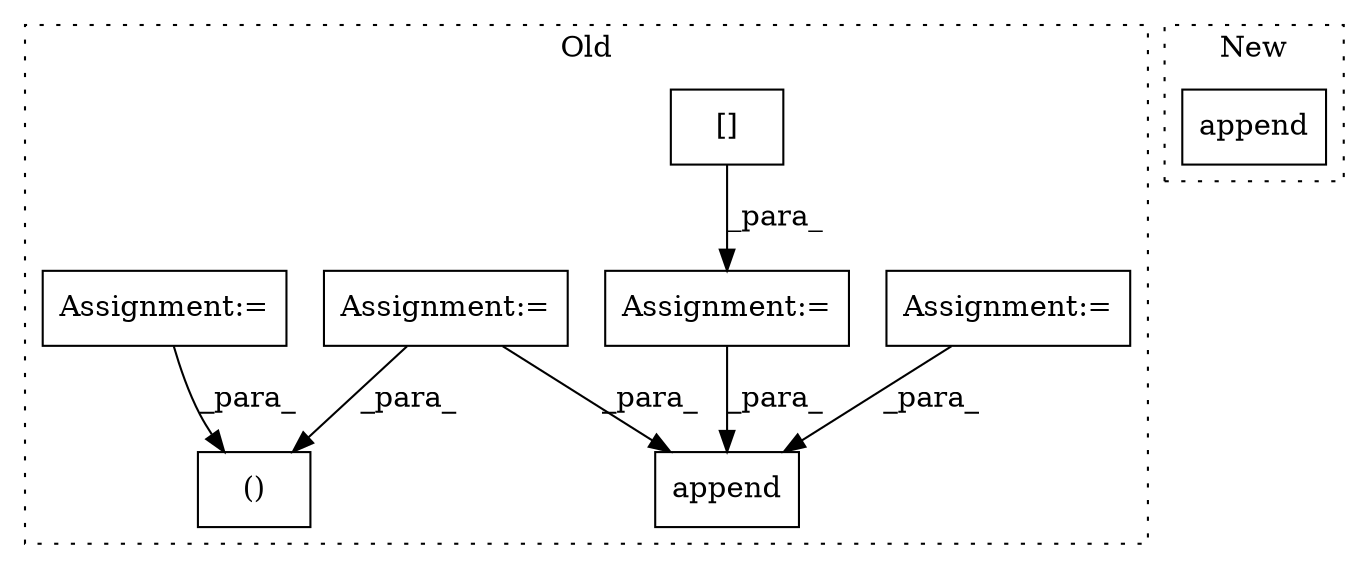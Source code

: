 digraph G {
subgraph cluster0 {
1 [label="append" a="32" s="13292,13348" l="14,2" shape="box"];
3 [label="Assignment:=" a="7" s="12798" l="4" shape="box"];
4 [label="Assignment:=" a="7" s="12988" l="1" shape="box"];
5 [label="Assignment:=" a="7" s="12786" l="2" shape="box"];
6 [label="[]" a="2" s="12989,13021" l="25,1" shape="box"];
7 [label="()" a="106" s="13074" l="20" shape="box"];
8 [label="Assignment:=" a="7" s="12711" l="3" shape="box"];
label = "Old";
style="dotted";
}
subgraph cluster1 {
2 [label="append" a="32" s="12989,13019" l="7,1" shape="box"];
label = "New";
style="dotted";
}
3 -> 7 [label="_para_"];
3 -> 1 [label="_para_"];
4 -> 1 [label="_para_"];
5 -> 1 [label="_para_"];
6 -> 4 [label="_para_"];
8 -> 7 [label="_para_"];
}